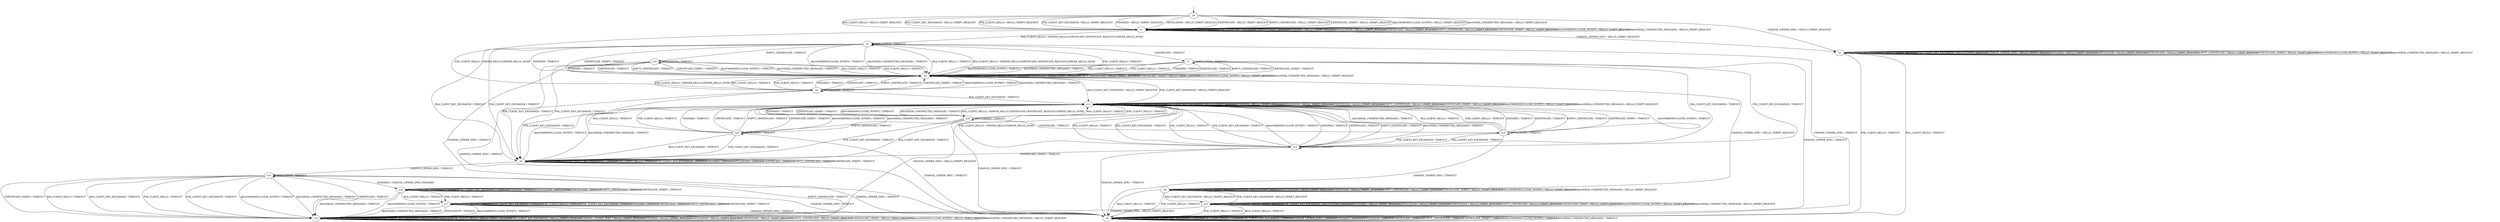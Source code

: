 digraph h3 {
s0 [label="s0"];
s1 [label="s1"];
s2 [label="s2"];
s3 [label="s3"];
s4 [label="s4"];
s5 [label="s5"];
s6 [label="s6"];
s7 [label="s7"];
s9 [label="s9"];
s10 [label="s10"];
s11 [label="s11"];
s8 [label="s8"];
s12 [label="s12"];
s14 [label="s14"];
s15 [label="s15"];
s18 [label="s18"];
s13 [label="s13"];
s16 [label="s16"];
s19 [label="s19"];
s20 [label="s20"];
s17 [label="s17"];
s0 -> s1 [label="RSA_CLIENT_HELLO / HELLO_VERIFY_REQUEST"];
s0 -> s1 [label="RSA_CLIENT_KEY_EXCHANGE / HELLO_VERIFY_REQUEST"];
s0 -> s1 [label="PSK_CLIENT_HELLO / HELLO_VERIFY_REQUEST"];
s0 -> s1 [label="PSK_CLIENT_KEY_EXCHANGE / HELLO_VERIFY_REQUEST"];
s0 -> s2 [label="CHANGE_CIPHER_SPEC / HELLO_VERIFY_REQUEST"];
s0 -> s1 [label="FINISHED / HELLO_VERIFY_REQUEST"];
s0 -> s1 [label="APPLICATION / HELLO_VERIFY_REQUEST"];
s0 -> s1 [label="CERTIFICATE / HELLO_VERIFY_REQUEST"];
s0 -> s1 [label="EMPTY_CERTIFICATE / HELLO_VERIFY_REQUEST"];
s0 -> s1 [label="CERTIFICATE_VERIFY / HELLO_VERIFY_REQUEST"];
s0 -> s1 [label="Alert(WARNING,CLOSE_NOTIFY) / HELLO_VERIFY_REQUEST"];
s0 -> s1 [label="Alert(FATAL,UNEXPECTED_MESSAGE) / HELLO_VERIFY_REQUEST"];
s1 -> s3 [label="RSA_CLIENT_HELLO / SERVER_HELLO,CERTIFICATE,CERTIFICATE_REQUEST,SERVER_HELLO_DONE"];
s1 -> s1 [label="RSA_CLIENT_KEY_EXCHANGE / HELLO_VERIFY_REQUEST"];
s1 -> s4 [label="PSK_CLIENT_HELLO / SERVER_HELLO,SERVER_HELLO_DONE"];
s1 -> s1 [label="PSK_CLIENT_KEY_EXCHANGE / HELLO_VERIFY_REQUEST"];
s1 -> s2 [label="CHANGE_CIPHER_SPEC / HELLO_VERIFY_REQUEST"];
s1 -> s1 [label="FINISHED / HELLO_VERIFY_REQUEST"];
s1 -> s1 [label="APPLICATION / HELLO_VERIFY_REQUEST"];
s1 -> s1 [label="CERTIFICATE / HELLO_VERIFY_REQUEST"];
s1 -> s1 [label="EMPTY_CERTIFICATE / HELLO_VERIFY_REQUEST"];
s1 -> s1 [label="CERTIFICATE_VERIFY / HELLO_VERIFY_REQUEST"];
s1 -> s1 [label="Alert(WARNING,CLOSE_NOTIFY) / HELLO_VERIFY_REQUEST"];
s1 -> s1 [label="Alert(FATAL,UNEXPECTED_MESSAGE) / HELLO_VERIFY_REQUEST"];
s2 -> s5 [label="RSA_CLIENT_HELLO / TIMEOUT"];
s2 -> s2 [label="RSA_CLIENT_KEY_EXCHANGE / HELLO_VERIFY_REQUEST"];
s2 -> s5 [label="PSK_CLIENT_HELLO / TIMEOUT"];
s2 -> s2 [label="PSK_CLIENT_KEY_EXCHANGE / HELLO_VERIFY_REQUEST"];
s2 -> s2 [label="CHANGE_CIPHER_SPEC / HELLO_VERIFY_REQUEST"];
s2 -> s2 [label="FINISHED / HELLO_VERIFY_REQUEST"];
s2 -> s2 [label="APPLICATION / HELLO_VERIFY_REQUEST"];
s2 -> s2 [label="CERTIFICATE / HELLO_VERIFY_REQUEST"];
s2 -> s2 [label="EMPTY_CERTIFICATE / HELLO_VERIFY_REQUEST"];
s2 -> s2 [label="CERTIFICATE_VERIFY / HELLO_VERIFY_REQUEST"];
s2 -> s2 [label="Alert(WARNING,CLOSE_NOTIFY) / HELLO_VERIFY_REQUEST"];
s2 -> s2 [label="Alert(FATAL,UNEXPECTED_MESSAGE) / HELLO_VERIFY_REQUEST"];
s3 -> s6 [label="RSA_CLIENT_HELLO / TIMEOUT"];
s3 -> s9 [label="RSA_CLIENT_KEY_EXCHANGE / TIMEOUT"];
s3 -> s6 [label="PSK_CLIENT_HELLO / TIMEOUT"];
s3 -> s9 [label="PSK_CLIENT_KEY_EXCHANGE / TIMEOUT"];
s3 -> s5 [label="CHANGE_CIPHER_SPEC / TIMEOUT"];
s3 -> s6 [label="FINISHED / TIMEOUT"];
s3 -> s3 [label="APPLICATION / TIMEOUT"];
s3 -> s7 [label="CERTIFICATE / TIMEOUT"];
s3 -> s10 [label="EMPTY_CERTIFICATE / TIMEOUT"];
s3 -> s6 [label="CERTIFICATE_VERIFY / TIMEOUT"];
s3 -> s6 [label="Alert(WARNING,CLOSE_NOTIFY) / TIMEOUT"];
s3 -> s6 [label="Alert(FATAL,UNEXPECTED_MESSAGE) / TIMEOUT"];
s4 -> s6 [label="RSA_CLIENT_HELLO / TIMEOUT"];
s4 -> s11 [label="RSA_CLIENT_KEY_EXCHANGE / TIMEOUT"];
s4 -> s6 [label="PSK_CLIENT_HELLO / TIMEOUT"];
s4 -> s9 [label="PSK_CLIENT_KEY_EXCHANGE / TIMEOUT"];
s4 -> s5 [label="CHANGE_CIPHER_SPEC / TIMEOUT"];
s4 -> s6 [label="FINISHED / TIMEOUT"];
s4 -> s4 [label="APPLICATION / TIMEOUT"];
s4 -> s6 [label="CERTIFICATE / TIMEOUT"];
s4 -> s6 [label="EMPTY_CERTIFICATE / TIMEOUT"];
s4 -> s6 [label="CERTIFICATE_VERIFY / TIMEOUT"];
s4 -> s6 [label="Alert(WARNING,CLOSE_NOTIFY) / TIMEOUT"];
s4 -> s6 [label="Alert(FATAL,UNEXPECTED_MESSAGE) / TIMEOUT"];
s5 -> s5 [label="RSA_CLIENT_HELLO / TIMEOUT"];
s5 -> s5 [label="RSA_CLIENT_KEY_EXCHANGE / TIMEOUT"];
s5 -> s5 [label="PSK_CLIENT_HELLO / TIMEOUT"];
s5 -> s5 [label="PSK_CLIENT_KEY_EXCHANGE / TIMEOUT"];
s5 -> s5 [label="CHANGE_CIPHER_SPEC / TIMEOUT"];
s5 -> s5 [label="FINISHED / TIMEOUT"];
s5 -> s5 [label="APPLICATION / TIMEOUT"];
s5 -> s5 [label="CERTIFICATE / TIMEOUT"];
s5 -> s5 [label="EMPTY_CERTIFICATE / TIMEOUT"];
s5 -> s5 [label="CERTIFICATE_VERIFY / TIMEOUT"];
s5 -> s5 [label="Alert(WARNING,CLOSE_NOTIFY) / TIMEOUT"];
s5 -> s5 [label="Alert(FATAL,UNEXPECTED_MESSAGE) / TIMEOUT"];
s6 -> s3 [label="RSA_CLIENT_HELLO / SERVER_HELLO,CERTIFICATE,CERTIFICATE_REQUEST,SERVER_HELLO_DONE"];
s6 -> s11 [label="RSA_CLIENT_KEY_EXCHANGE / HELLO_VERIFY_REQUEST"];
s6 -> s4 [label="PSK_CLIENT_HELLO / SERVER_HELLO,SERVER_HELLO_DONE"];
s6 -> s11 [label="PSK_CLIENT_KEY_EXCHANGE / HELLO_VERIFY_REQUEST"];
s6 -> s8 [label="CHANGE_CIPHER_SPEC / HELLO_VERIFY_REQUEST"];
s6 -> s6 [label="FINISHED / HELLO_VERIFY_REQUEST"];
s6 -> s6 [label="APPLICATION / HELLO_VERIFY_REQUEST"];
s6 -> s6 [label="CERTIFICATE / HELLO_VERIFY_REQUEST"];
s6 -> s6 [label="EMPTY_CERTIFICATE / HELLO_VERIFY_REQUEST"];
s6 -> s6 [label="CERTIFICATE_VERIFY / HELLO_VERIFY_REQUEST"];
s6 -> s6 [label="Alert(WARNING,CLOSE_NOTIFY) / HELLO_VERIFY_REQUEST"];
s6 -> s6 [label="Alert(FATAL,UNEXPECTED_MESSAGE) / HELLO_VERIFY_REQUEST"];
s7 -> s6 [label="RSA_CLIENT_HELLO / TIMEOUT"];
s7 -> s12 [label="RSA_CLIENT_KEY_EXCHANGE / TIMEOUT"];
s7 -> s6 [label="PSK_CLIENT_HELLO / TIMEOUT"];
s7 -> s12 [label="PSK_CLIENT_KEY_EXCHANGE / TIMEOUT"];
s7 -> s5 [label="CHANGE_CIPHER_SPEC / TIMEOUT"];
s7 -> s6 [label="FINISHED / TIMEOUT"];
s7 -> s7 [label="APPLICATION / TIMEOUT"];
s7 -> s6 [label="CERTIFICATE / TIMEOUT"];
s7 -> s6 [label="EMPTY_CERTIFICATE / TIMEOUT"];
s7 -> s6 [label="CERTIFICATE_VERIFY / TIMEOUT"];
s7 -> s6 [label="Alert(WARNING,CLOSE_NOTIFY) / TIMEOUT"];
s7 -> s6 [label="Alert(FATAL,UNEXPECTED_MESSAGE) / TIMEOUT"];
s9 -> s9 [label="RSA_CLIENT_HELLO / TIMEOUT"];
s9 -> s9 [label="RSA_CLIENT_KEY_EXCHANGE / TIMEOUT"];
s9 -> s9 [label="PSK_CLIENT_HELLO / TIMEOUT"];
s9 -> s9 [label="PSK_CLIENT_KEY_EXCHANGE / TIMEOUT"];
s9 -> s14 [label="CHANGE_CIPHER_SPEC / TIMEOUT"];
s9 -> s9 [label="FINISHED / TIMEOUT"];
s9 -> s9 [label="APPLICATION / TIMEOUT"];
s9 -> s9 [label="CERTIFICATE / TIMEOUT"];
s9 -> s9 [label="EMPTY_CERTIFICATE / TIMEOUT"];
s9 -> s9 [label="CERTIFICATE_VERIFY / TIMEOUT"];
s9 -> s11 [label="Alert(WARNING,CLOSE_NOTIFY) / TIMEOUT"];
s9 -> s11 [label="Alert(FATAL,UNEXPECTED_MESSAGE) / TIMEOUT"];
s10 -> s6 [label="RSA_CLIENT_HELLO / TIMEOUT"];
s10 -> s9 [label="RSA_CLIENT_KEY_EXCHANGE / TIMEOUT"];
s10 -> s6 [label="PSK_CLIENT_HELLO / TIMEOUT"];
s10 -> s9 [label="PSK_CLIENT_KEY_EXCHANGE / TIMEOUT"];
s10 -> s5 [label="CHANGE_CIPHER_SPEC / TIMEOUT"];
s10 -> s6 [label="FINISHED / TIMEOUT"];
s10 -> s10 [label="APPLICATION / TIMEOUT"];
s10 -> s6 [label="CERTIFICATE / TIMEOUT"];
s10 -> s6 [label="EMPTY_CERTIFICATE / TIMEOUT"];
s10 -> s6 [label="CERTIFICATE_VERIFY / TIMEOUT"];
s10 -> s6 [label="Alert(WARNING,CLOSE_NOTIFY) / TIMEOUT"];
s10 -> s6 [label="Alert(FATAL,UNEXPECTED_MESSAGE) / TIMEOUT"];
s11 -> s18 [label="RSA_CLIENT_HELLO / SERVER_HELLO,CERTIFICATE,CERTIFICATE_REQUEST,SERVER_HELLO_DONE"];
s11 -> s11 [label="RSA_CLIENT_KEY_EXCHANGE / HELLO_VERIFY_REQUEST"];
s11 -> s12 [label="PSK_CLIENT_HELLO / SERVER_HELLO,SERVER_HELLO_DONE"];
s11 -> s11 [label="PSK_CLIENT_KEY_EXCHANGE / HELLO_VERIFY_REQUEST"];
s11 -> s15 [label="CHANGE_CIPHER_SPEC / HELLO_VERIFY_REQUEST"];
s11 -> s11 [label="FINISHED / HELLO_VERIFY_REQUEST"];
s11 -> s11 [label="APPLICATION / HELLO_VERIFY_REQUEST"];
s11 -> s11 [label="CERTIFICATE / HELLO_VERIFY_REQUEST"];
s11 -> s11 [label="EMPTY_CERTIFICATE / HELLO_VERIFY_REQUEST"];
s11 -> s11 [label="CERTIFICATE_VERIFY / HELLO_VERIFY_REQUEST"];
s11 -> s11 [label="Alert(WARNING,CLOSE_NOTIFY) / HELLO_VERIFY_REQUEST"];
s11 -> s11 [label="Alert(FATAL,UNEXPECTED_MESSAGE) / HELLO_VERIFY_REQUEST"];
s8 -> s5 [label="RSA_CLIENT_HELLO / TIMEOUT"];
s8 -> s13 [label="RSA_CLIENT_KEY_EXCHANGE / HELLO_VERIFY_REQUEST"];
s8 -> s5 [label="PSK_CLIENT_HELLO / TIMEOUT"];
s8 -> s13 [label="PSK_CLIENT_KEY_EXCHANGE / HELLO_VERIFY_REQUEST"];
s8 -> s8 [label="CHANGE_CIPHER_SPEC / HELLO_VERIFY_REQUEST"];
s8 -> s8 [label="FINISHED / HELLO_VERIFY_REQUEST"];
s8 -> s8 [label="APPLICATION / HELLO_VERIFY_REQUEST"];
s8 -> s8 [label="CERTIFICATE / HELLO_VERIFY_REQUEST"];
s8 -> s8 [label="EMPTY_CERTIFICATE / HELLO_VERIFY_REQUEST"];
s8 -> s8 [label="CERTIFICATE_VERIFY / HELLO_VERIFY_REQUEST"];
s8 -> s8 [label="Alert(WARNING,CLOSE_NOTIFY) / HELLO_VERIFY_REQUEST"];
s8 -> s8 [label="Alert(FATAL,UNEXPECTED_MESSAGE) / HELLO_VERIFY_REQUEST"];
s12 -> s11 [label="RSA_CLIENT_HELLO / TIMEOUT"];
s12 -> s11 [label="RSA_CLIENT_KEY_EXCHANGE / TIMEOUT"];
s12 -> s11 [label="PSK_CLIENT_HELLO / TIMEOUT"];
s12 -> s11 [label="PSK_CLIENT_KEY_EXCHANGE / TIMEOUT"];
s12 -> s5 [label="CHANGE_CIPHER_SPEC / TIMEOUT"];
s12 -> s11 [label="FINISHED / TIMEOUT"];
s12 -> s12 [label="APPLICATION / TIMEOUT"];
s12 -> s11 [label="CERTIFICATE / TIMEOUT"];
s12 -> s11 [label="EMPTY_CERTIFICATE / TIMEOUT"];
s12 -> s9 [label="CERTIFICATE_VERIFY / TIMEOUT"];
s12 -> s11 [label="Alert(WARNING,CLOSE_NOTIFY) / TIMEOUT"];
s12 -> s11 [label="Alert(FATAL,UNEXPECTED_MESSAGE) / TIMEOUT"];
s14 -> s15 [label="RSA_CLIENT_HELLO / TIMEOUT"];
s14 -> s15 [label="RSA_CLIENT_KEY_EXCHANGE / TIMEOUT"];
s14 -> s15 [label="PSK_CLIENT_HELLO / TIMEOUT"];
s14 -> s15 [label="PSK_CLIENT_KEY_EXCHANGE / TIMEOUT"];
s14 -> s5 [label="CHANGE_CIPHER_SPEC / TIMEOUT"];
s14 -> s16 [label="FINISHED / CHANGE_CIPHER_SPEC,FINISHED"];
s14 -> s14 [label="APPLICATION / TIMEOUT"];
s14 -> s15 [label="CERTIFICATE / TIMEOUT"];
s14 -> s15 [label="EMPTY_CERTIFICATE / TIMEOUT"];
s14 -> s15 [label="CERTIFICATE_VERIFY / TIMEOUT"];
s14 -> s15 [label="Alert(WARNING,CLOSE_NOTIFY) / TIMEOUT"];
s14 -> s15 [label="Alert(FATAL,UNEXPECTED_MESSAGE) / TIMEOUT"];
s15 -> s15 [label="RSA_CLIENT_HELLO / HELLO_VERIFY_REQUEST"];
s15 -> s15 [label="RSA_CLIENT_KEY_EXCHANGE / HELLO_VERIFY_REQUEST"];
s15 -> s15 [label="PSK_CLIENT_HELLO / HELLO_VERIFY_REQUEST"];
s15 -> s15 [label="PSK_CLIENT_KEY_EXCHANGE / HELLO_VERIFY_REQUEST"];
s15 -> s15 [label="CHANGE_CIPHER_SPEC / HELLO_VERIFY_REQUEST"];
s15 -> s15 [label="FINISHED / HELLO_VERIFY_REQUEST"];
s15 -> s15 [label="APPLICATION / HELLO_VERIFY_REQUEST"];
s15 -> s15 [label="CERTIFICATE / HELLO_VERIFY_REQUEST"];
s15 -> s15 [label="EMPTY_CERTIFICATE / HELLO_VERIFY_REQUEST"];
s15 -> s15 [label="CERTIFICATE_VERIFY / HELLO_VERIFY_REQUEST"];
s15 -> s15 [label="Alert(WARNING,CLOSE_NOTIFY) / HELLO_VERIFY_REQUEST"];
s15 -> s15 [label="Alert(FATAL,UNEXPECTED_MESSAGE) / HELLO_VERIFY_REQUEST"];
s18 -> s11 [label="RSA_CLIENT_HELLO / TIMEOUT"];
s18 -> s9 [label="RSA_CLIENT_KEY_EXCHANGE / TIMEOUT"];
s18 -> s11 [label="PSK_CLIENT_HELLO / TIMEOUT"];
s18 -> s9 [label="PSK_CLIENT_KEY_EXCHANGE / TIMEOUT"];
s18 -> s5 [label="CHANGE_CIPHER_SPEC / TIMEOUT"];
s18 -> s11 [label="FINISHED / TIMEOUT"];
s18 -> s18 [label="APPLICATION / TIMEOUT"];
s18 -> s19 [label="CERTIFICATE / TIMEOUT"];
s18 -> s20 [label="EMPTY_CERTIFICATE / TIMEOUT"];
s18 -> s11 [label="CERTIFICATE_VERIFY / TIMEOUT"];
s18 -> s11 [label="Alert(WARNING,CLOSE_NOTIFY) / TIMEOUT"];
s18 -> s11 [label="Alert(FATAL,UNEXPECTED_MESSAGE) / TIMEOUT"];
s13 -> s5 [label="RSA_CLIENT_HELLO / TIMEOUT"];
s13 -> s13 [label="RSA_CLIENT_KEY_EXCHANGE / HELLO_VERIFY_REQUEST"];
s13 -> s5 [label="PSK_CLIENT_HELLO / TIMEOUT"];
s13 -> s13 [label="PSK_CLIENT_KEY_EXCHANGE / HELLO_VERIFY_REQUEST"];
s13 -> s15 [label="CHANGE_CIPHER_SPEC / HELLO_VERIFY_REQUEST"];
s13 -> s13 [label="FINISHED / HELLO_VERIFY_REQUEST"];
s13 -> s13 [label="APPLICATION / HELLO_VERIFY_REQUEST"];
s13 -> s13 [label="CERTIFICATE / HELLO_VERIFY_REQUEST"];
s13 -> s13 [label="EMPTY_CERTIFICATE / HELLO_VERIFY_REQUEST"];
s13 -> s13 [label="CERTIFICATE_VERIFY / HELLO_VERIFY_REQUEST"];
s13 -> s13 [label="Alert(WARNING,CLOSE_NOTIFY) / HELLO_VERIFY_REQUEST"];
s13 -> s13 [label="Alert(FATAL,UNEXPECTED_MESSAGE) / HELLO_VERIFY_REQUEST"];
s16 -> s17 [label="RSA_CLIENT_HELLO / TIMEOUT"];
s16 -> s16 [label="RSA_CLIENT_KEY_EXCHANGE / TIMEOUT"];
s16 -> s17 [label="PSK_CLIENT_HELLO / TIMEOUT"];
s16 -> s16 [label="PSK_CLIENT_KEY_EXCHANGE / TIMEOUT"];
s16 -> s5 [label="CHANGE_CIPHER_SPEC / TIMEOUT"];
s16 -> s16 [label="FINISHED / TIMEOUT"];
s16 -> s16 [label="APPLICATION / APPLICATION"];
s16 -> s16 [label="CERTIFICATE / TIMEOUT"];
s16 -> s16 [label="EMPTY_CERTIFICATE / TIMEOUT"];
s16 -> s16 [label="CERTIFICATE_VERIFY / TIMEOUT"];
s16 -> s15 [label="Alert(WARNING,CLOSE_NOTIFY) / TIMEOUT"];
s16 -> s15 [label="Alert(FATAL,UNEXPECTED_MESSAGE) / TIMEOUT"];
s19 -> s11 [label="RSA_CLIENT_HELLO / TIMEOUT"];
s19 -> s12 [label="RSA_CLIENT_KEY_EXCHANGE / TIMEOUT"];
s19 -> s11 [label="PSK_CLIENT_HELLO / TIMEOUT"];
s19 -> s12 [label="PSK_CLIENT_KEY_EXCHANGE / TIMEOUT"];
s19 -> s5 [label="CHANGE_CIPHER_SPEC / TIMEOUT"];
s19 -> s11 [label="FINISHED / TIMEOUT"];
s19 -> s19 [label="APPLICATION / TIMEOUT"];
s19 -> s11 [label="CERTIFICATE / TIMEOUT"];
s19 -> s11 [label="EMPTY_CERTIFICATE / TIMEOUT"];
s19 -> s11 [label="CERTIFICATE_VERIFY / TIMEOUT"];
s19 -> s11 [label="Alert(WARNING,CLOSE_NOTIFY) / TIMEOUT"];
s19 -> s11 [label="Alert(FATAL,UNEXPECTED_MESSAGE) / TIMEOUT"];
s20 -> s11 [label="RSA_CLIENT_HELLO / TIMEOUT"];
s20 -> s9 [label="RSA_CLIENT_KEY_EXCHANGE / TIMEOUT"];
s20 -> s11 [label="PSK_CLIENT_HELLO / TIMEOUT"];
s20 -> s9 [label="PSK_CLIENT_KEY_EXCHANGE / TIMEOUT"];
s20 -> s5 [label="CHANGE_CIPHER_SPEC / TIMEOUT"];
s20 -> s11 [label="FINISHED / TIMEOUT"];
s20 -> s20 [label="APPLICATION / TIMEOUT"];
s20 -> s11 [label="CERTIFICATE / TIMEOUT"];
s20 -> s11 [label="EMPTY_CERTIFICATE / TIMEOUT"];
s20 -> s11 [label="CERTIFICATE_VERIFY / TIMEOUT"];
s20 -> s11 [label="Alert(WARNING,CLOSE_NOTIFY) / TIMEOUT"];
s20 -> s11 [label="Alert(FATAL,UNEXPECTED_MESSAGE) / TIMEOUT"];
s17 -> s17 [label="RSA_CLIENT_HELLO / TIMEOUT"];
s17 -> s17 [label="RSA_CLIENT_KEY_EXCHANGE / TIMEOUT"];
s17 -> s17 [label="PSK_CLIENT_HELLO / TIMEOUT"];
s17 -> s17 [label="PSK_CLIENT_KEY_EXCHANGE / TIMEOUT"];
s17 -> s5 [label="CHANGE_CIPHER_SPEC / TIMEOUT"];
s17 -> s17 [label="FINISHED / TIMEOUT"];
s17 -> s15 [label="APPLICATION / TIMEOUT"];
s17 -> s17 [label="CERTIFICATE / TIMEOUT"];
s17 -> s17 [label="EMPTY_CERTIFICATE / TIMEOUT"];
s17 -> s17 [label="CERTIFICATE_VERIFY / TIMEOUT"];
s17 -> s15 [label="Alert(WARNING,CLOSE_NOTIFY) / TIMEOUT"];
s17 -> s15 [label="Alert(FATAL,UNEXPECTED_MESSAGE) / TIMEOUT"];
__start0 [shape=none, label=""];
__start0 -> s0 [label=""];
}
